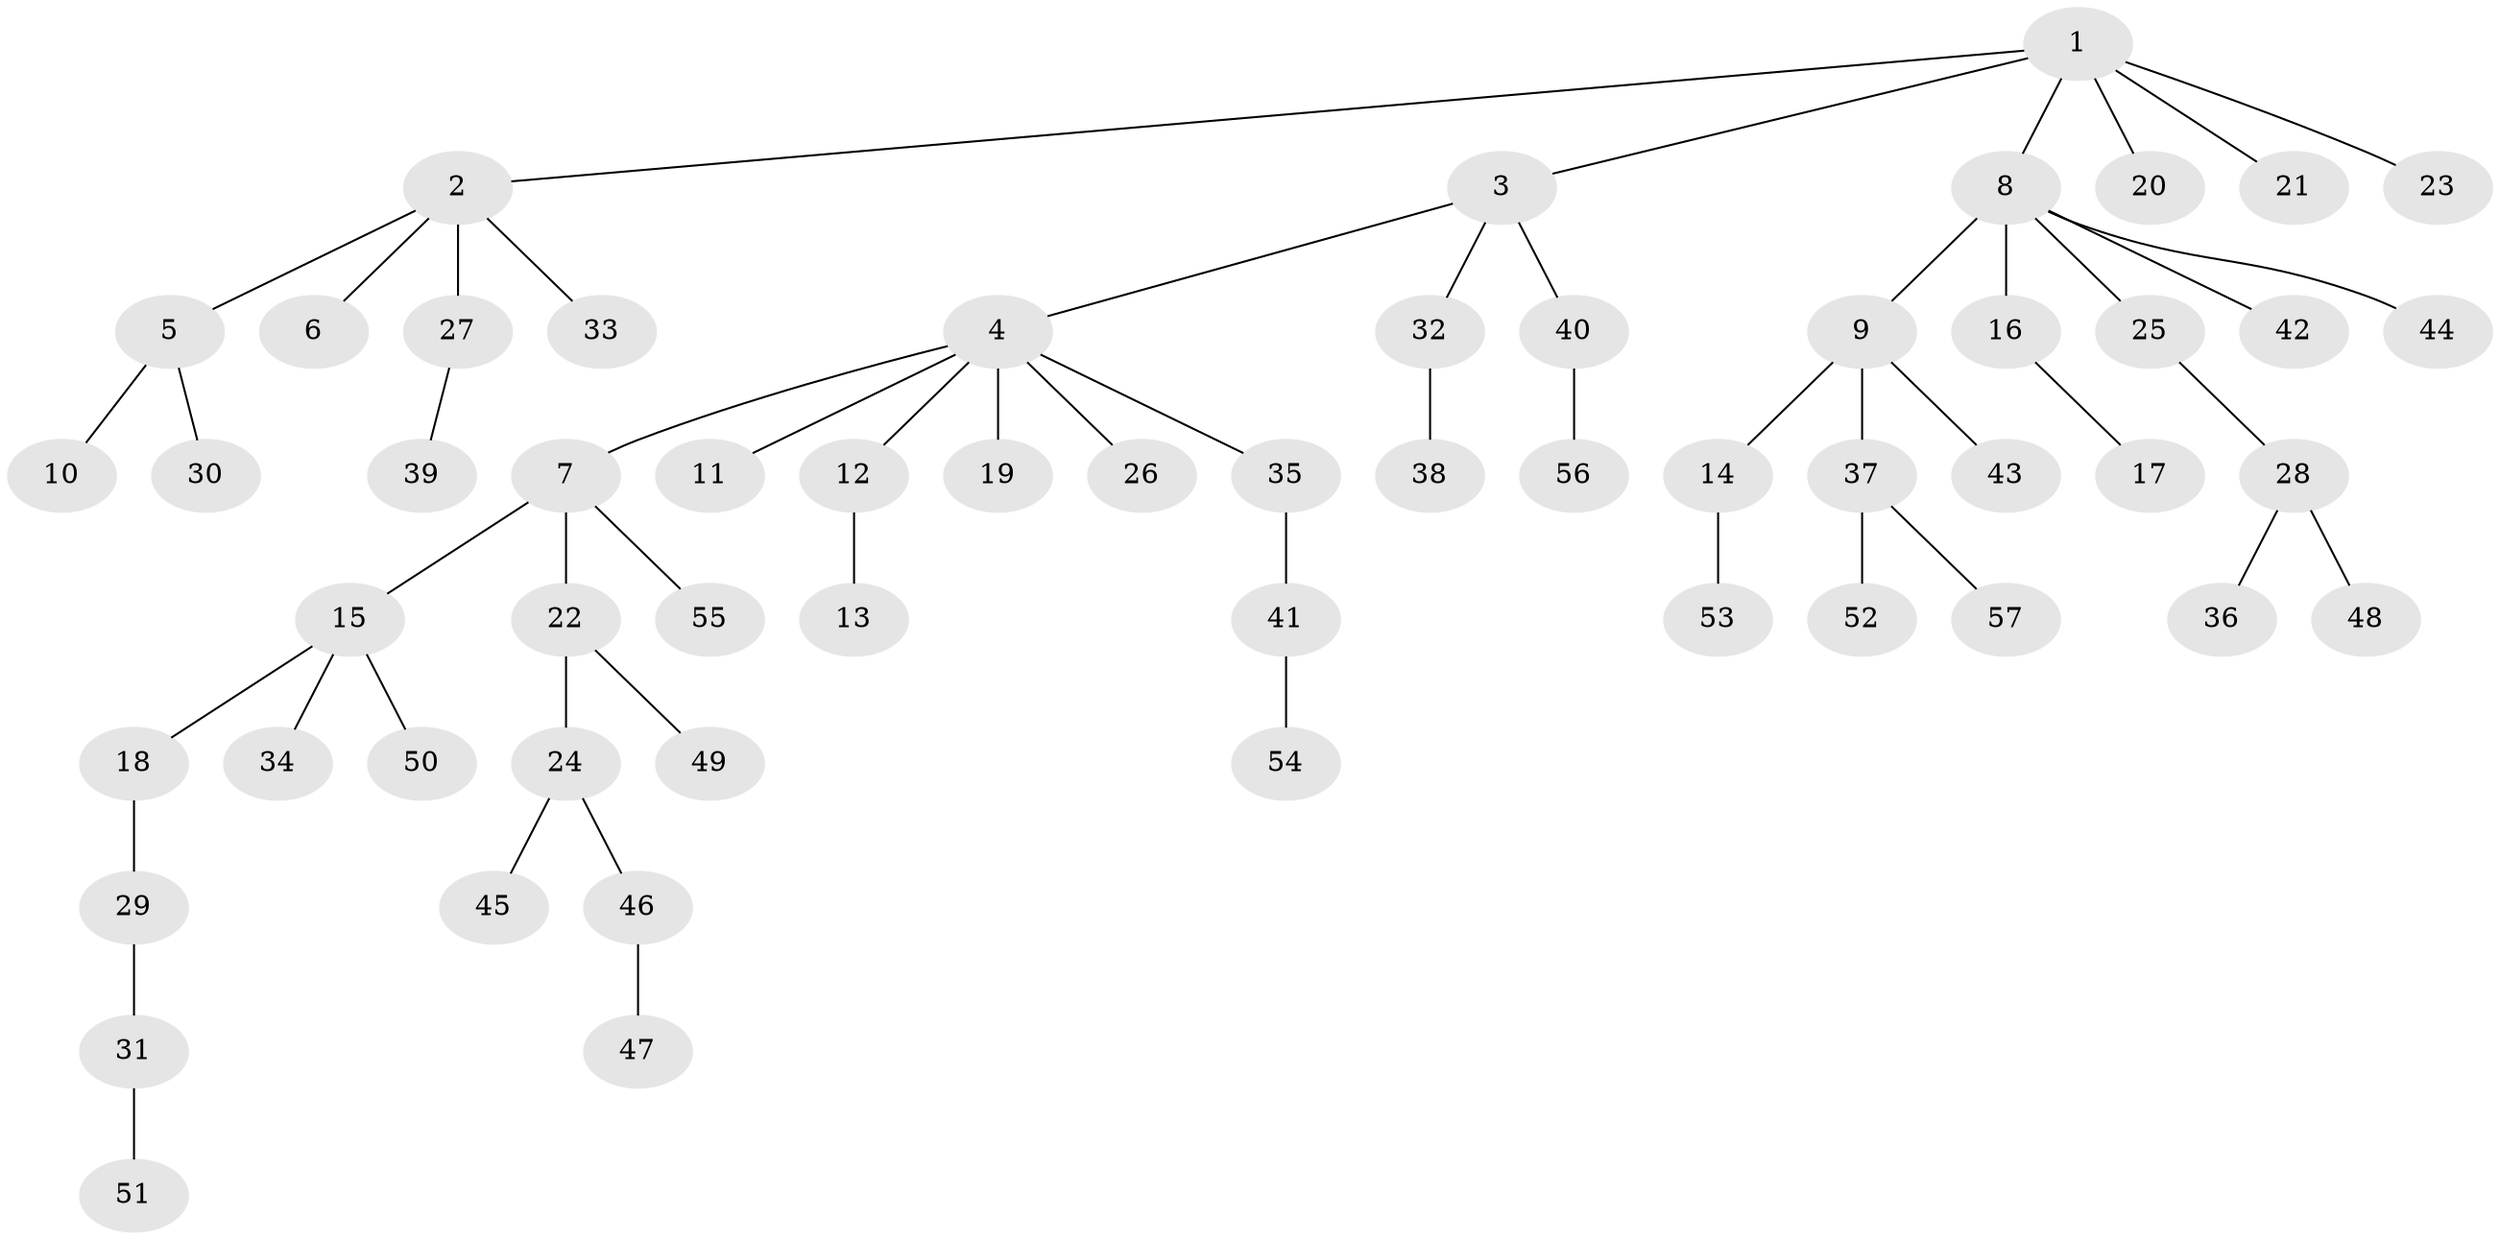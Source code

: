 // Generated by graph-tools (version 1.1) at 2025/15/03/09/25 04:15:23]
// undirected, 57 vertices, 56 edges
graph export_dot {
graph [start="1"]
  node [color=gray90,style=filled];
  1;
  2;
  3;
  4;
  5;
  6;
  7;
  8;
  9;
  10;
  11;
  12;
  13;
  14;
  15;
  16;
  17;
  18;
  19;
  20;
  21;
  22;
  23;
  24;
  25;
  26;
  27;
  28;
  29;
  30;
  31;
  32;
  33;
  34;
  35;
  36;
  37;
  38;
  39;
  40;
  41;
  42;
  43;
  44;
  45;
  46;
  47;
  48;
  49;
  50;
  51;
  52;
  53;
  54;
  55;
  56;
  57;
  1 -- 2;
  1 -- 3;
  1 -- 8;
  1 -- 20;
  1 -- 21;
  1 -- 23;
  2 -- 5;
  2 -- 6;
  2 -- 27;
  2 -- 33;
  3 -- 4;
  3 -- 32;
  3 -- 40;
  4 -- 7;
  4 -- 11;
  4 -- 12;
  4 -- 19;
  4 -- 26;
  4 -- 35;
  5 -- 10;
  5 -- 30;
  7 -- 15;
  7 -- 22;
  7 -- 55;
  8 -- 9;
  8 -- 16;
  8 -- 25;
  8 -- 42;
  8 -- 44;
  9 -- 14;
  9 -- 37;
  9 -- 43;
  12 -- 13;
  14 -- 53;
  15 -- 18;
  15 -- 34;
  15 -- 50;
  16 -- 17;
  18 -- 29;
  22 -- 24;
  22 -- 49;
  24 -- 45;
  24 -- 46;
  25 -- 28;
  27 -- 39;
  28 -- 36;
  28 -- 48;
  29 -- 31;
  31 -- 51;
  32 -- 38;
  35 -- 41;
  37 -- 52;
  37 -- 57;
  40 -- 56;
  41 -- 54;
  46 -- 47;
}
